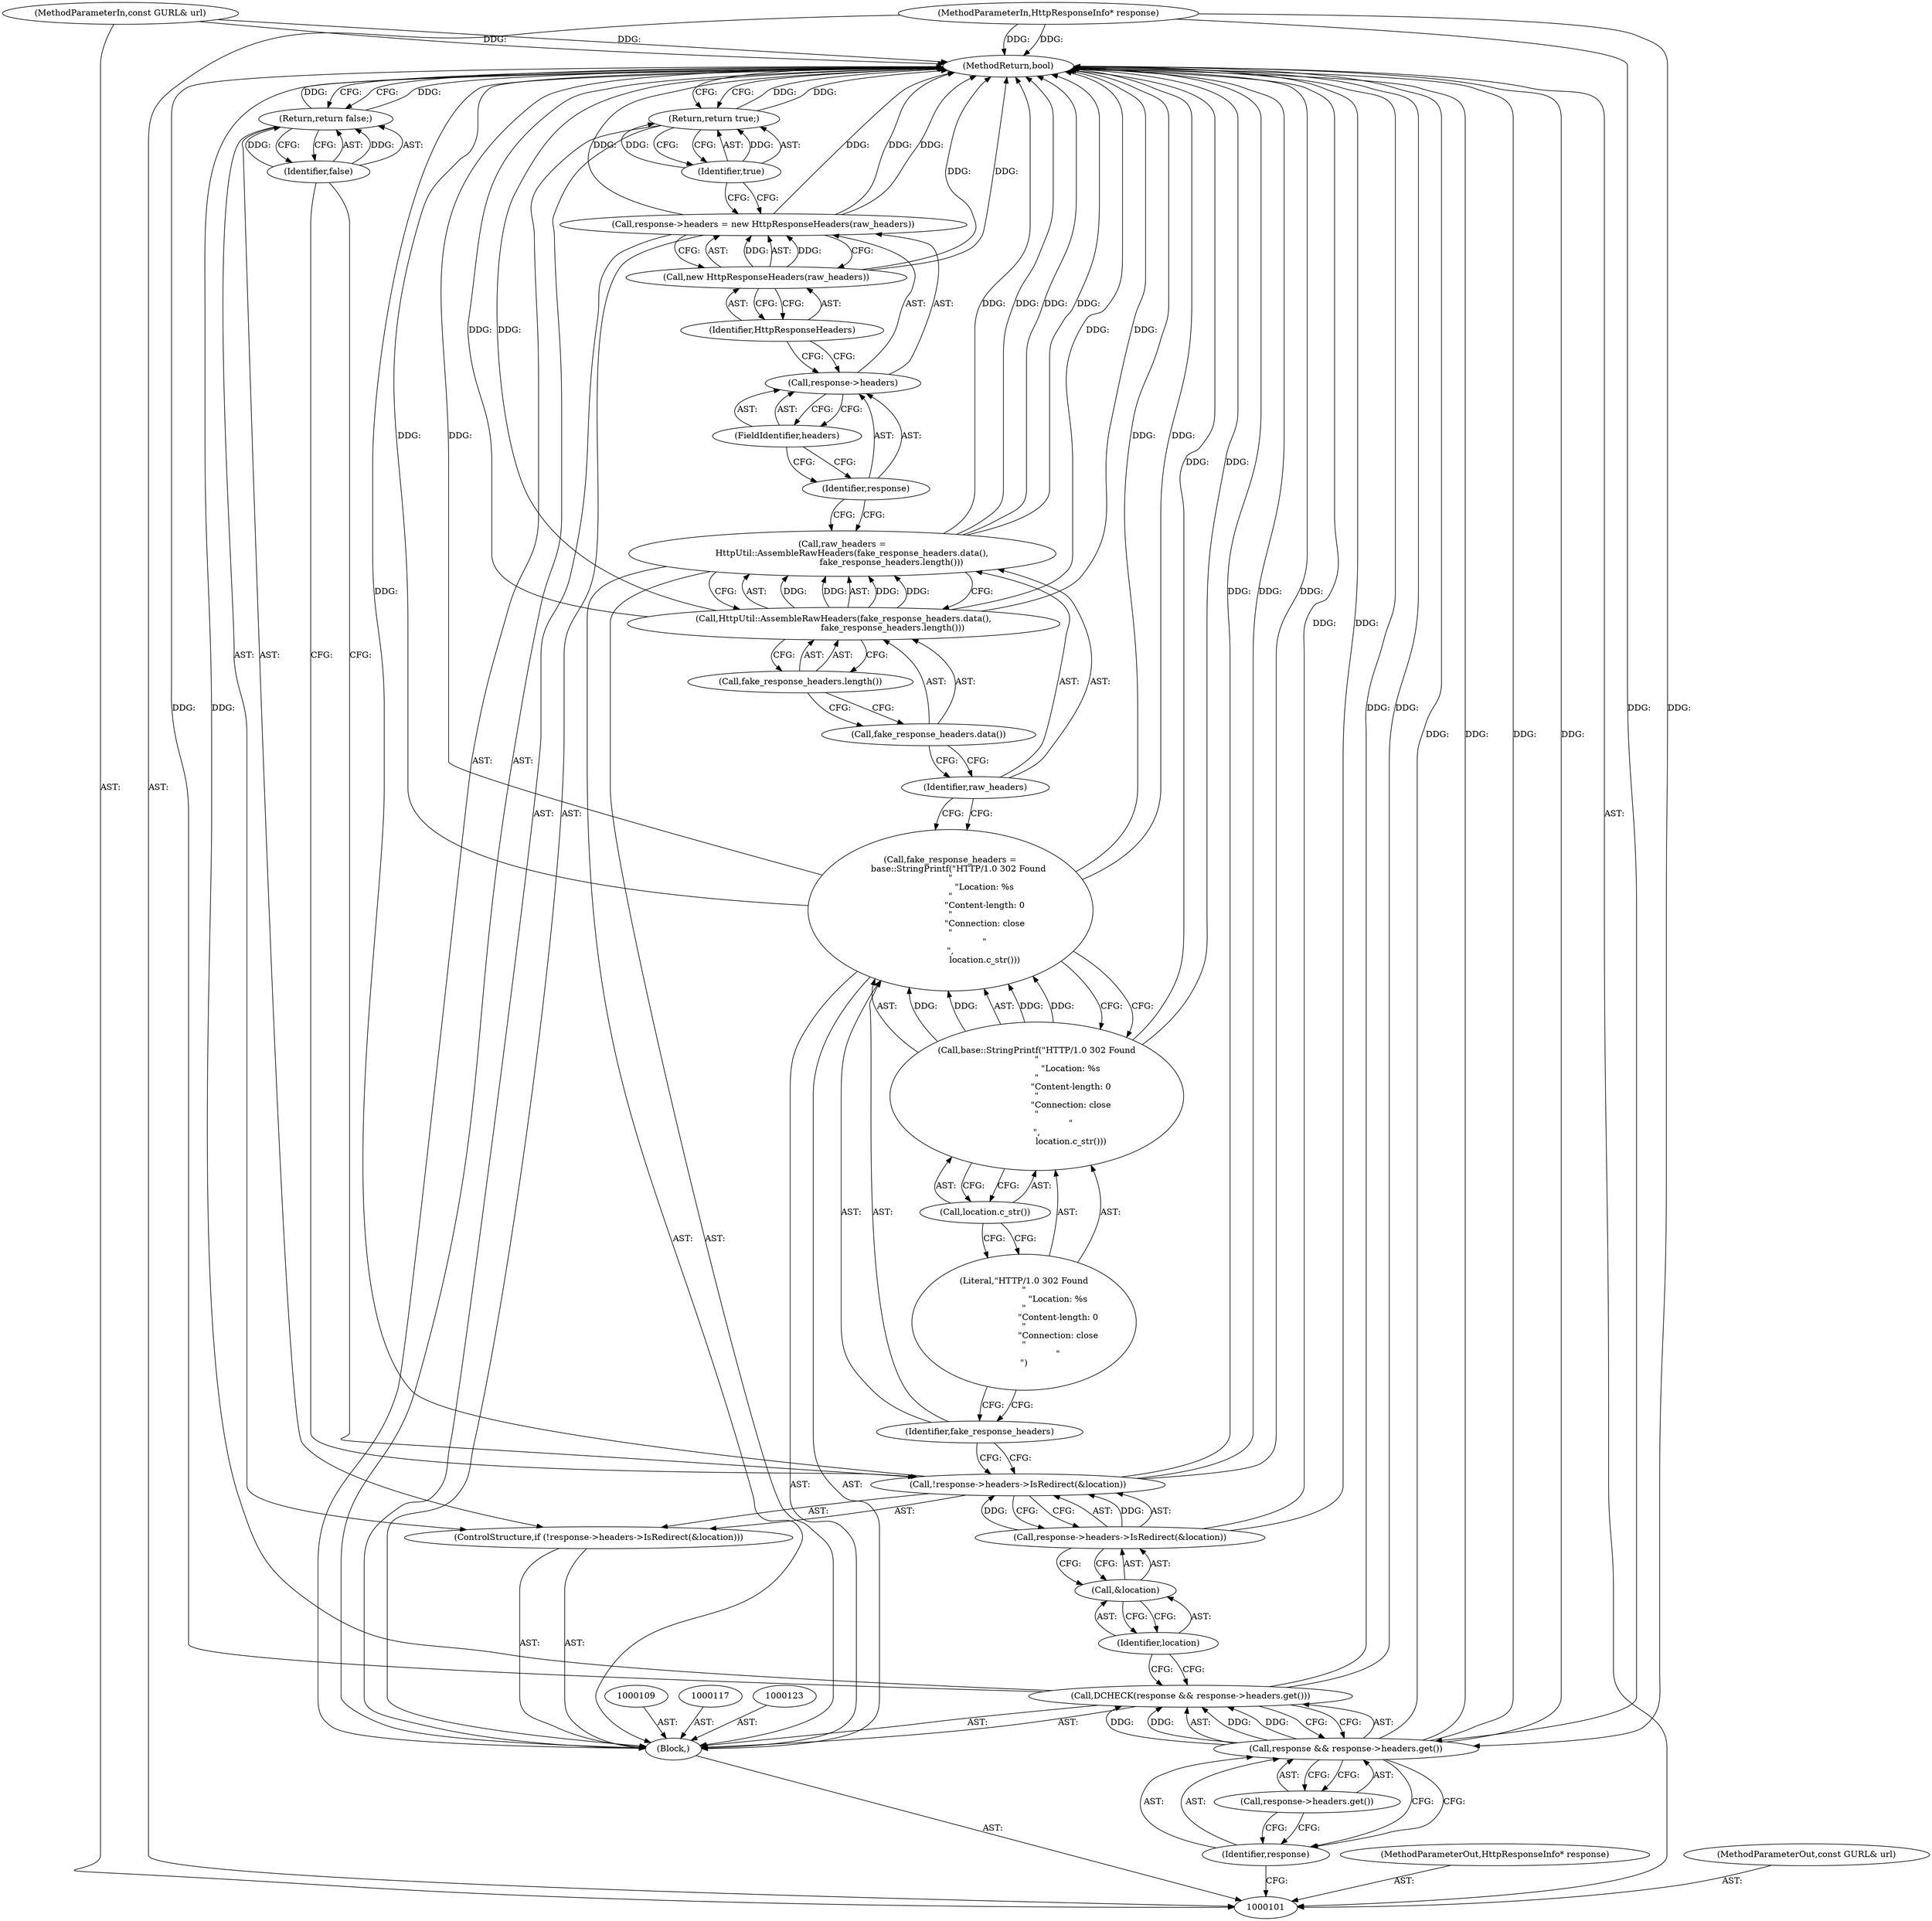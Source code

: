 digraph "1_Chrome_7933c117fd16b192e70609c331641e9112af5e42_0" {
"1000137" [label="(MethodReturn,bool)"];
"1000102" [label="(MethodParameterIn,HttpResponseInfo* response)"];
"1000203" [label="(MethodParameterOut,HttpResponseInfo* response)"];
"1000118" [label="(Call,fake_response_headers =\n      base::StringPrintf(\"HTTP/1.0 302 Found\n\"\n                         \"Location: %s\n\"\n                         \"Content-length: 0\n\"\n                         \"Connection: close\n\"\n                         \"\n\",\n                         location.c_str()))"];
"1000119" [label="(Identifier,fake_response_headers)"];
"1000121" [label="(Literal,\"HTTP/1.0 302 Found\n\"\n                         \"Location: %s\n\"\n                         \"Content-length: 0\n\"\n                         \"Connection: close\n\"\n                         \"\n\")"];
"1000120" [label="(Call,base::StringPrintf(\"HTTP/1.0 302 Found\n\"\n                         \"Location: %s\n\"\n                         \"Content-length: 0\n\"\n                         \"Connection: close\n\"\n                         \"\n\",\n                         location.c_str()))"];
"1000122" [label="(Call,location.c_str())"];
"1000124" [label="(Call,raw_headers =\n       HttpUtil::AssembleRawHeaders(fake_response_headers.data(),\n                                    fake_response_headers.length()))"];
"1000125" [label="(Identifier,raw_headers)"];
"1000127" [label="(Call,fake_response_headers.data())"];
"1000126" [label="(Call,HttpUtil::AssembleRawHeaders(fake_response_headers.data(),\n                                    fake_response_headers.length()))"];
"1000128" [label="(Call,fake_response_headers.length())"];
"1000103" [label="(MethodParameterIn,const GURL& url)"];
"1000204" [label="(MethodParameterOut,const GURL& url)"];
"1000104" [label="(Block,)"];
"1000132" [label="(FieldIdentifier,headers)"];
"1000129" [label="(Call,response->headers = new HttpResponseHeaders(raw_headers))"];
"1000130" [label="(Call,response->headers)"];
"1000131" [label="(Identifier,response)"];
"1000133" [label="(Call,new HttpResponseHeaders(raw_headers))"];
"1000134" [label="(Identifier,HttpResponseHeaders)"];
"1000135" [label="(Return,return true;)"];
"1000136" [label="(Identifier,true)"];
"1000106" [label="(Call,response && response->headers.get())"];
"1000107" [label="(Identifier,response)"];
"1000108" [label="(Call,response->headers.get())"];
"1000105" [label="(Call,DCHECK(response && response->headers.get()))"];
"1000110" [label="(ControlStructure,if (!response->headers->IsRedirect(&location)))"];
"1000113" [label="(Call,&location)"];
"1000114" [label="(Identifier,location)"];
"1000111" [label="(Call,!response->headers->IsRedirect(&location))"];
"1000112" [label="(Call,response->headers->IsRedirect(&location))"];
"1000116" [label="(Identifier,false)"];
"1000115" [label="(Return,return false;)"];
"1000137" -> "1000101"  [label="AST: "];
"1000137" -> "1000115"  [label="CFG: "];
"1000137" -> "1000135"  [label="CFG: "];
"1000135" -> "1000137"  [label="DDG: "];
"1000124" -> "1000137"  [label="DDG: "];
"1000124" -> "1000137"  [label="DDG: "];
"1000106" -> "1000137"  [label="DDG: "];
"1000106" -> "1000137"  [label="DDG: "];
"1000105" -> "1000137"  [label="DDG: "];
"1000105" -> "1000137"  [label="DDG: "];
"1000126" -> "1000137"  [label="DDG: "];
"1000126" -> "1000137"  [label="DDG: "];
"1000120" -> "1000137"  [label="DDG: "];
"1000118" -> "1000137"  [label="DDG: "];
"1000118" -> "1000137"  [label="DDG: "];
"1000111" -> "1000137"  [label="DDG: "];
"1000111" -> "1000137"  [label="DDG: "];
"1000129" -> "1000137"  [label="DDG: "];
"1000129" -> "1000137"  [label="DDG: "];
"1000103" -> "1000137"  [label="DDG: "];
"1000133" -> "1000137"  [label="DDG: "];
"1000102" -> "1000137"  [label="DDG: "];
"1000112" -> "1000137"  [label="DDG: "];
"1000115" -> "1000137"  [label="DDG: "];
"1000102" -> "1000101"  [label="AST: "];
"1000102" -> "1000137"  [label="DDG: "];
"1000102" -> "1000106"  [label="DDG: "];
"1000203" -> "1000101"  [label="AST: "];
"1000118" -> "1000104"  [label="AST: "];
"1000118" -> "1000120"  [label="CFG: "];
"1000119" -> "1000118"  [label="AST: "];
"1000120" -> "1000118"  [label="AST: "];
"1000125" -> "1000118"  [label="CFG: "];
"1000118" -> "1000137"  [label="DDG: "];
"1000118" -> "1000137"  [label="DDG: "];
"1000120" -> "1000118"  [label="DDG: "];
"1000120" -> "1000118"  [label="DDG: "];
"1000119" -> "1000118"  [label="AST: "];
"1000119" -> "1000111"  [label="CFG: "];
"1000121" -> "1000119"  [label="CFG: "];
"1000121" -> "1000120"  [label="AST: "];
"1000121" -> "1000119"  [label="CFG: "];
"1000122" -> "1000121"  [label="CFG: "];
"1000120" -> "1000118"  [label="AST: "];
"1000120" -> "1000122"  [label="CFG: "];
"1000121" -> "1000120"  [label="AST: "];
"1000122" -> "1000120"  [label="AST: "];
"1000118" -> "1000120"  [label="CFG: "];
"1000120" -> "1000137"  [label="DDG: "];
"1000120" -> "1000118"  [label="DDG: "];
"1000120" -> "1000118"  [label="DDG: "];
"1000122" -> "1000120"  [label="AST: "];
"1000122" -> "1000121"  [label="CFG: "];
"1000120" -> "1000122"  [label="CFG: "];
"1000124" -> "1000104"  [label="AST: "];
"1000124" -> "1000126"  [label="CFG: "];
"1000125" -> "1000124"  [label="AST: "];
"1000126" -> "1000124"  [label="AST: "];
"1000131" -> "1000124"  [label="CFG: "];
"1000124" -> "1000137"  [label="DDG: "];
"1000124" -> "1000137"  [label="DDG: "];
"1000126" -> "1000124"  [label="DDG: "];
"1000126" -> "1000124"  [label="DDG: "];
"1000125" -> "1000124"  [label="AST: "];
"1000125" -> "1000118"  [label="CFG: "];
"1000127" -> "1000125"  [label="CFG: "];
"1000127" -> "1000126"  [label="AST: "];
"1000127" -> "1000125"  [label="CFG: "];
"1000128" -> "1000127"  [label="CFG: "];
"1000126" -> "1000124"  [label="AST: "];
"1000126" -> "1000128"  [label="CFG: "];
"1000127" -> "1000126"  [label="AST: "];
"1000128" -> "1000126"  [label="AST: "];
"1000124" -> "1000126"  [label="CFG: "];
"1000126" -> "1000137"  [label="DDG: "];
"1000126" -> "1000137"  [label="DDG: "];
"1000126" -> "1000124"  [label="DDG: "];
"1000126" -> "1000124"  [label="DDG: "];
"1000128" -> "1000126"  [label="AST: "];
"1000128" -> "1000127"  [label="CFG: "];
"1000126" -> "1000128"  [label="CFG: "];
"1000103" -> "1000101"  [label="AST: "];
"1000103" -> "1000137"  [label="DDG: "];
"1000204" -> "1000101"  [label="AST: "];
"1000104" -> "1000101"  [label="AST: "];
"1000105" -> "1000104"  [label="AST: "];
"1000109" -> "1000104"  [label="AST: "];
"1000110" -> "1000104"  [label="AST: "];
"1000117" -> "1000104"  [label="AST: "];
"1000118" -> "1000104"  [label="AST: "];
"1000123" -> "1000104"  [label="AST: "];
"1000124" -> "1000104"  [label="AST: "];
"1000129" -> "1000104"  [label="AST: "];
"1000135" -> "1000104"  [label="AST: "];
"1000132" -> "1000130"  [label="AST: "];
"1000132" -> "1000131"  [label="CFG: "];
"1000130" -> "1000132"  [label="CFG: "];
"1000129" -> "1000104"  [label="AST: "];
"1000129" -> "1000133"  [label="CFG: "];
"1000130" -> "1000129"  [label="AST: "];
"1000133" -> "1000129"  [label="AST: "];
"1000136" -> "1000129"  [label="CFG: "];
"1000129" -> "1000137"  [label="DDG: "];
"1000129" -> "1000137"  [label="DDG: "];
"1000133" -> "1000129"  [label="DDG: "];
"1000130" -> "1000129"  [label="AST: "];
"1000130" -> "1000132"  [label="CFG: "];
"1000131" -> "1000130"  [label="AST: "];
"1000132" -> "1000130"  [label="AST: "];
"1000134" -> "1000130"  [label="CFG: "];
"1000131" -> "1000130"  [label="AST: "];
"1000131" -> "1000124"  [label="CFG: "];
"1000132" -> "1000131"  [label="CFG: "];
"1000133" -> "1000129"  [label="AST: "];
"1000133" -> "1000134"  [label="CFG: "];
"1000134" -> "1000133"  [label="AST: "];
"1000129" -> "1000133"  [label="CFG: "];
"1000133" -> "1000137"  [label="DDG: "];
"1000133" -> "1000129"  [label="DDG: "];
"1000134" -> "1000133"  [label="AST: "];
"1000134" -> "1000130"  [label="CFG: "];
"1000133" -> "1000134"  [label="CFG: "];
"1000135" -> "1000104"  [label="AST: "];
"1000135" -> "1000136"  [label="CFG: "];
"1000136" -> "1000135"  [label="AST: "];
"1000137" -> "1000135"  [label="CFG: "];
"1000135" -> "1000137"  [label="DDG: "];
"1000136" -> "1000135"  [label="DDG: "];
"1000136" -> "1000135"  [label="AST: "];
"1000136" -> "1000129"  [label="CFG: "];
"1000135" -> "1000136"  [label="CFG: "];
"1000136" -> "1000135"  [label="DDG: "];
"1000106" -> "1000105"  [label="AST: "];
"1000106" -> "1000107"  [label="CFG: "];
"1000106" -> "1000108"  [label="CFG: "];
"1000107" -> "1000106"  [label="AST: "];
"1000108" -> "1000106"  [label="AST: "];
"1000105" -> "1000106"  [label="CFG: "];
"1000106" -> "1000137"  [label="DDG: "];
"1000106" -> "1000137"  [label="DDG: "];
"1000106" -> "1000105"  [label="DDG: "];
"1000106" -> "1000105"  [label="DDG: "];
"1000102" -> "1000106"  [label="DDG: "];
"1000107" -> "1000106"  [label="AST: "];
"1000107" -> "1000101"  [label="CFG: "];
"1000108" -> "1000107"  [label="CFG: "];
"1000106" -> "1000107"  [label="CFG: "];
"1000108" -> "1000106"  [label="AST: "];
"1000108" -> "1000107"  [label="CFG: "];
"1000106" -> "1000108"  [label="CFG: "];
"1000105" -> "1000104"  [label="AST: "];
"1000105" -> "1000106"  [label="CFG: "];
"1000106" -> "1000105"  [label="AST: "];
"1000114" -> "1000105"  [label="CFG: "];
"1000105" -> "1000137"  [label="DDG: "];
"1000105" -> "1000137"  [label="DDG: "];
"1000106" -> "1000105"  [label="DDG: "];
"1000106" -> "1000105"  [label="DDG: "];
"1000110" -> "1000104"  [label="AST: "];
"1000111" -> "1000110"  [label="AST: "];
"1000115" -> "1000110"  [label="AST: "];
"1000113" -> "1000112"  [label="AST: "];
"1000113" -> "1000114"  [label="CFG: "];
"1000114" -> "1000113"  [label="AST: "];
"1000112" -> "1000113"  [label="CFG: "];
"1000114" -> "1000113"  [label="AST: "];
"1000114" -> "1000105"  [label="CFG: "];
"1000113" -> "1000114"  [label="CFG: "];
"1000111" -> "1000110"  [label="AST: "];
"1000111" -> "1000112"  [label="CFG: "];
"1000112" -> "1000111"  [label="AST: "];
"1000116" -> "1000111"  [label="CFG: "];
"1000119" -> "1000111"  [label="CFG: "];
"1000111" -> "1000137"  [label="DDG: "];
"1000111" -> "1000137"  [label="DDG: "];
"1000112" -> "1000111"  [label="DDG: "];
"1000112" -> "1000111"  [label="AST: "];
"1000112" -> "1000113"  [label="CFG: "];
"1000113" -> "1000112"  [label="AST: "];
"1000111" -> "1000112"  [label="CFG: "];
"1000112" -> "1000137"  [label="DDG: "];
"1000112" -> "1000111"  [label="DDG: "];
"1000116" -> "1000115"  [label="AST: "];
"1000116" -> "1000111"  [label="CFG: "];
"1000115" -> "1000116"  [label="CFG: "];
"1000116" -> "1000115"  [label="DDG: "];
"1000115" -> "1000110"  [label="AST: "];
"1000115" -> "1000116"  [label="CFG: "];
"1000116" -> "1000115"  [label="AST: "];
"1000137" -> "1000115"  [label="CFG: "];
"1000115" -> "1000137"  [label="DDG: "];
"1000116" -> "1000115"  [label="DDG: "];
}
